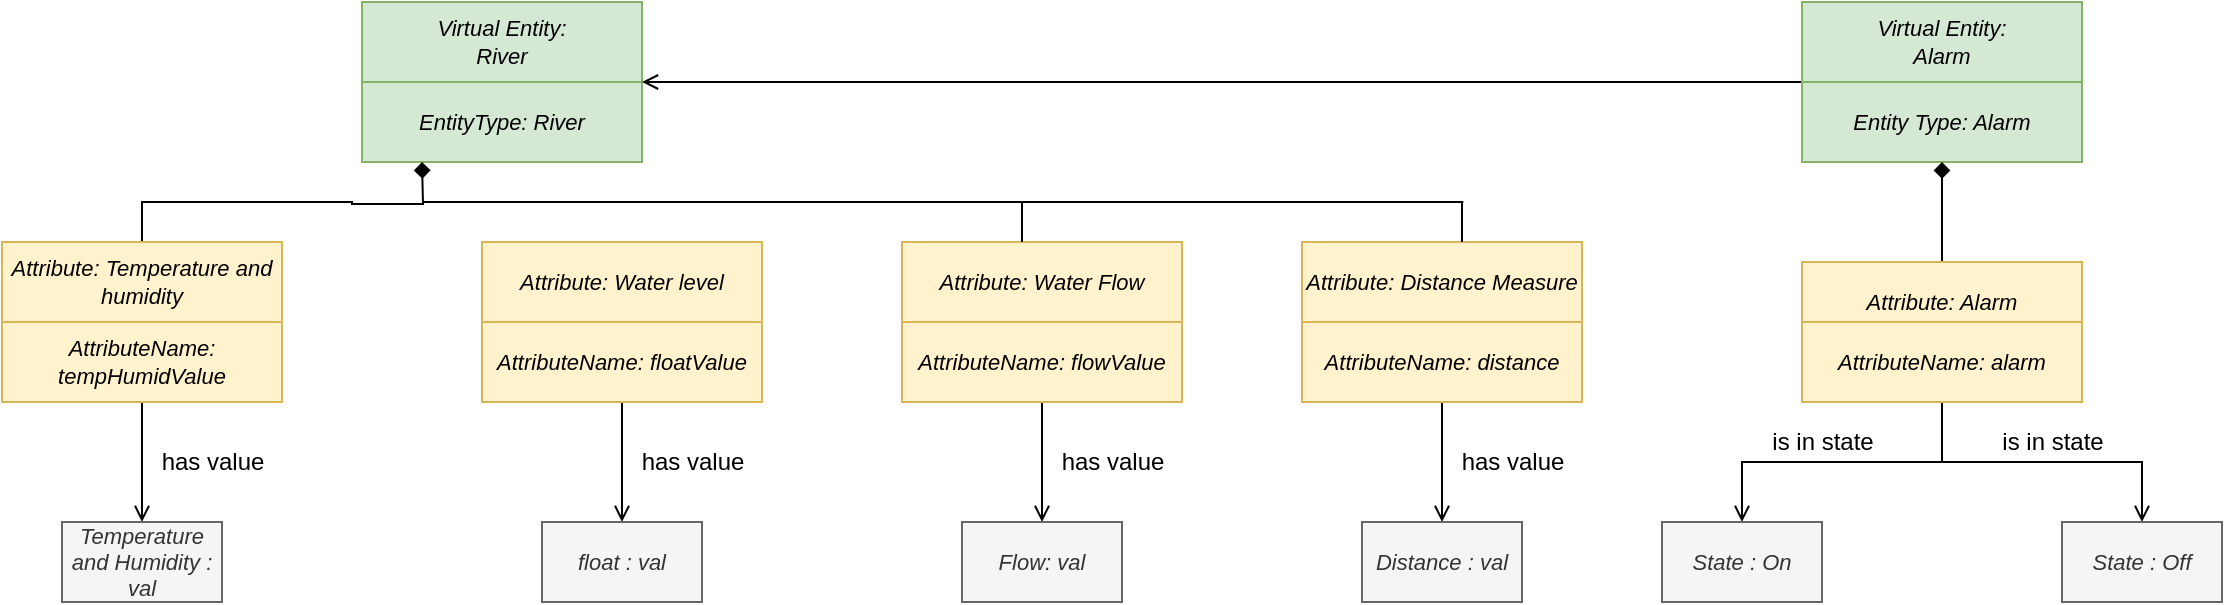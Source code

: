 <mxfile version="14.1.1" type="github">
  <diagram id="Xaw3y7m2BAXYYJtlHXCn" name="Page-1">
    <mxGraphModel dx="782" dy="346" grid="1" gridSize="10" guides="1" tooltips="1" connect="1" arrows="1" fold="1" page="1" pageScale="1" pageWidth="1169" pageHeight="827" math="0" shadow="0">
      <root>
        <mxCell id="0" />
        <mxCell id="1" parent="0" />
        <mxCell id="1ENP_768lPTiWEfWRTLd-1" value="Virtual Entity:&lt;br style=&quot;font-size: 11px&quot;&gt;River" style="rounded=0;whiteSpace=wrap;html=1;fontStyle=2;fillColor=#d5e8d4;strokeColor=#82b366;fontSize=11;" parent="1" vertex="1">
          <mxGeometry x="230" y="40" width="140" height="40" as="geometry" />
        </mxCell>
        <mxCell id="1ENP_768lPTiWEfWRTLd-2" value="EntityType: River" style="rounded=0;whiteSpace=wrap;html=1;fontStyle=2;fillColor=#d5e8d4;strokeColor=#82b366;fontSize=11;" parent="1" vertex="1">
          <mxGeometry x="230" y="80" width="140" height="40" as="geometry" />
        </mxCell>
        <mxCell id="1ENP_768lPTiWEfWRTLd-24" style="edgeStyle=orthogonalEdgeStyle;rounded=0;orthogonalLoop=1;jettySize=auto;html=1;exitX=0;exitY=1;exitDx=0;exitDy=0;entryX=1;entryY=1;entryDx=0;entryDy=0;endArrow=open;endFill=0;" parent="1" source="1ENP_768lPTiWEfWRTLd-3" target="1ENP_768lPTiWEfWRTLd-1" edge="1">
          <mxGeometry relative="1" as="geometry">
            <Array as="points">
              <mxPoint x="540" y="80" />
              <mxPoint x="540" y="80" />
            </Array>
          </mxGeometry>
        </mxCell>
        <mxCell id="1ENP_768lPTiWEfWRTLd-3" value="Virtual Entity:&lt;br style=&quot;font-size: 11px&quot;&gt;Alarm" style="rounded=0;whiteSpace=wrap;html=1;fontStyle=2;fillColor=#d5e8d4;strokeColor=#82b366;fontSize=11;" parent="1" vertex="1">
          <mxGeometry x="950" y="40" width="140" height="40" as="geometry" />
        </mxCell>
        <mxCell id="1ENP_768lPTiWEfWRTLd-4" value="Entity Type: Alarm" style="rounded=0;whiteSpace=wrap;html=1;fontStyle=2;fillColor=#d5e8d4;strokeColor=#82b366;fontSize=11;" parent="1" vertex="1">
          <mxGeometry x="950" y="80" width="140" height="40" as="geometry" />
        </mxCell>
        <mxCell id="1ENP_768lPTiWEfWRTLd-5" value="Attribute: Water Flow" style="rounded=0;whiteSpace=wrap;html=1;fontStyle=2;fillColor=#fff2cc;strokeColor=#d6b656;fontSize=11;" parent="1" vertex="1">
          <mxGeometry x="500" y="160" width="140" height="40" as="geometry" />
        </mxCell>
        <mxCell id="1ENP_768lPTiWEfWRTLd-35" style="edgeStyle=orthogonalEdgeStyle;rounded=0;orthogonalLoop=1;jettySize=auto;html=1;exitX=0.5;exitY=1;exitDx=0;exitDy=0;entryX=0.5;entryY=0;entryDx=0;entryDy=0;endArrow=open;endFill=0;" parent="1" source="1ENP_768lPTiWEfWRTLd-6" target="1ENP_768lPTiWEfWRTLd-21" edge="1">
          <mxGeometry relative="1" as="geometry" />
        </mxCell>
        <mxCell id="1ENP_768lPTiWEfWRTLd-6" value="AttributeName: flowValue" style="rounded=0;whiteSpace=wrap;html=1;fontStyle=2;fillColor=#fff2cc;strokeColor=#d6b656;fontSize=11;" parent="1" vertex="1">
          <mxGeometry x="500" y="200" width="140" height="40" as="geometry" />
        </mxCell>
        <mxCell id="1ENP_768lPTiWEfWRTLd-25" style="edgeStyle=orthogonalEdgeStyle;rounded=0;orthogonalLoop=1;jettySize=auto;html=1;exitX=0.5;exitY=0;exitDx=0;exitDy=0;entryX=0.5;entryY=1;entryDx=0;entryDy=0;endArrow=diamond;endFill=1;" parent="1" source="1ENP_768lPTiWEfWRTLd-7" edge="1">
          <mxGeometry relative="1" as="geometry">
            <mxPoint x="260" y="120" as="targetPoint" />
          </mxGeometry>
        </mxCell>
        <mxCell id="1ENP_768lPTiWEfWRTLd-7" value="Attribute: Temperature and humidity" style="rounded=0;whiteSpace=wrap;html=1;fontStyle=2;fillColor=#fff2cc;strokeColor=#d6b656;fontSize=11;" parent="1" vertex="1">
          <mxGeometry x="50" y="160" width="140" height="40" as="geometry" />
        </mxCell>
        <mxCell id="1ENP_768lPTiWEfWRTLd-29" style="edgeStyle=orthogonalEdgeStyle;rounded=0;orthogonalLoop=1;jettySize=auto;html=1;exitX=0.5;exitY=1;exitDx=0;exitDy=0;entryX=0.5;entryY=0;entryDx=0;entryDy=0;endArrow=open;endFill=0;" parent="1" source="1ENP_768lPTiWEfWRTLd-8" target="1ENP_768lPTiWEfWRTLd-15" edge="1">
          <mxGeometry relative="1" as="geometry" />
        </mxCell>
        <mxCell id="1ENP_768lPTiWEfWRTLd-8" value="AttributeName: tempHumidValue" style="rounded=0;whiteSpace=wrap;html=1;fontStyle=2;fillColor=#fff2cc;strokeColor=#d6b656;fontSize=11;" parent="1" vertex="1">
          <mxGeometry x="50" y="200" width="140" height="40" as="geometry" />
        </mxCell>
        <mxCell id="1ENP_768lPTiWEfWRTLd-9" value="Attribute: Water level" style="rounded=0;whiteSpace=wrap;html=1;fontStyle=2;fillColor=#fff2cc;strokeColor=#d6b656;fontSize=11;" parent="1" vertex="1">
          <mxGeometry x="290" y="160" width="140" height="40" as="geometry" />
        </mxCell>
        <mxCell id="1ENP_768lPTiWEfWRTLd-33" style="edgeStyle=orthogonalEdgeStyle;rounded=0;orthogonalLoop=1;jettySize=auto;html=1;exitX=0.5;exitY=1;exitDx=0;exitDy=0;entryX=0.5;entryY=0;entryDx=0;entryDy=0;endArrow=open;endFill=0;" parent="1" source="1ENP_768lPTiWEfWRTLd-10" target="1ENP_768lPTiWEfWRTLd-19" edge="1">
          <mxGeometry relative="1" as="geometry" />
        </mxCell>
        <mxCell id="1ENP_768lPTiWEfWRTLd-10" value="AttributeName: floatValue" style="rounded=0;whiteSpace=wrap;html=1;fontStyle=2;fillColor=#fff2cc;strokeColor=#d6b656;fontSize=11;" parent="1" vertex="1">
          <mxGeometry x="290" y="200" width="140" height="40" as="geometry" />
        </mxCell>
        <mxCell id="1ENP_768lPTiWEfWRTLd-28" style="edgeStyle=orthogonalEdgeStyle;rounded=0;orthogonalLoop=1;jettySize=auto;html=1;exitX=0.5;exitY=0;exitDx=0;exitDy=0;endArrow=diamond;endFill=1;entryX=0.5;entryY=1;entryDx=0;entryDy=0;" parent="1" source="1ENP_768lPTiWEfWRTLd-13" edge="1" target="1ENP_768lPTiWEfWRTLd-4">
          <mxGeometry relative="1" as="geometry">
            <mxPoint x="1020" y="120" as="targetPoint" />
          </mxGeometry>
        </mxCell>
        <mxCell id="1ENP_768lPTiWEfWRTLd-13" value="Attribute: Alarm" style="rounded=0;whiteSpace=wrap;html=1;fontStyle=2;fillColor=#fff2cc;strokeColor=#d6b656;fontSize=11;" parent="1" vertex="1">
          <mxGeometry x="950" y="170" width="140" height="40" as="geometry" />
        </mxCell>
        <mxCell id="1ENP_768lPTiWEfWRTLd-36" style="edgeStyle=orthogonalEdgeStyle;rounded=0;orthogonalLoop=1;jettySize=auto;html=1;exitX=0.5;exitY=1;exitDx=0;exitDy=0;entryX=0.5;entryY=0;entryDx=0;entryDy=0;endArrow=open;endFill=0;" parent="1" source="1ENP_768lPTiWEfWRTLd-14" target="1ENP_768lPTiWEfWRTLd-22" edge="1">
          <mxGeometry relative="1" as="geometry" />
        </mxCell>
        <mxCell id="1ENP_768lPTiWEfWRTLd-40" style="edgeStyle=orthogonalEdgeStyle;rounded=0;orthogonalLoop=1;jettySize=auto;html=1;exitX=0.5;exitY=1;exitDx=0;exitDy=0;entryX=0.5;entryY=0;entryDx=0;entryDy=0;endArrow=open;endFill=0;" parent="1" source="1ENP_768lPTiWEfWRTLd-14" target="1ENP_768lPTiWEfWRTLd-39" edge="1">
          <mxGeometry relative="1" as="geometry" />
        </mxCell>
        <mxCell id="1ENP_768lPTiWEfWRTLd-14" value="AttributeName: alarm" style="rounded=0;whiteSpace=wrap;html=1;fontStyle=2;fillColor=#fff2cc;strokeColor=#d6b656;fontSize=11;" parent="1" vertex="1">
          <mxGeometry x="950" y="200" width="140" height="40" as="geometry" />
        </mxCell>
        <mxCell id="1ENP_768lPTiWEfWRTLd-15" value="Temperature and Humidity : val" style="rounded=0;whiteSpace=wrap;html=1;fontStyle=2;fillColor=#f5f5f5;strokeColor=#666666;fontColor=#333333;fontSize=11;" parent="1" vertex="1">
          <mxGeometry x="80" y="300" width="80" height="40" as="geometry" />
        </mxCell>
        <mxCell id="1ENP_768lPTiWEfWRTLd-19" value="float : val" style="rounded=0;whiteSpace=wrap;html=1;fontStyle=2;fillColor=#f5f5f5;strokeColor=#666666;fontColor=#333333;fontSize=11;" parent="1" vertex="1">
          <mxGeometry x="320" y="300" width="80" height="40" as="geometry" />
        </mxCell>
        <mxCell id="1ENP_768lPTiWEfWRTLd-21" value="Flow: val" style="rounded=0;whiteSpace=wrap;html=1;fontStyle=2;fillColor=#f5f5f5;strokeColor=#666666;fontColor=#333333;fontSize=11;" parent="1" vertex="1">
          <mxGeometry x="530" y="300" width="80" height="40" as="geometry" />
        </mxCell>
        <mxCell id="1ENP_768lPTiWEfWRTLd-22" value="State : On" style="rounded=0;whiteSpace=wrap;html=1;fontStyle=2;fillColor=#f5f5f5;strokeColor=#666666;fontColor=#333333;fontSize=11;" parent="1" vertex="1">
          <mxGeometry x="880" y="300" width="80" height="40" as="geometry" />
        </mxCell>
        <mxCell id="1ENP_768lPTiWEfWRTLd-39" value="State : Off" style="rounded=0;whiteSpace=wrap;html=1;fontStyle=2;fillColor=#f5f5f5;strokeColor=#666666;fontColor=#333333;fontSize=11;" parent="1" vertex="1">
          <mxGeometry x="1080" y="300" width="80" height="40" as="geometry" />
        </mxCell>
        <mxCell id="EhtHmSMO45aY44amCw6f-3" value="Attribute: Distance Measure" style="rounded=0;whiteSpace=wrap;html=1;fontStyle=2;fillColor=#fff2cc;strokeColor=#d6b656;fontSize=11;" vertex="1" parent="1">
          <mxGeometry x="700" y="160" width="140" height="40" as="geometry" />
        </mxCell>
        <mxCell id="EhtHmSMO45aY44amCw6f-5" style="edgeStyle=orthogonalEdgeStyle;rounded=0;orthogonalLoop=1;jettySize=auto;html=1;exitX=0.5;exitY=1;exitDx=0;exitDy=0;entryX=0.5;entryY=0;entryDx=0;entryDy=0;endArrow=open;endFill=0;" edge="1" source="EhtHmSMO45aY44amCw6f-6" target="EhtHmSMO45aY44amCw6f-8" parent="1">
          <mxGeometry relative="1" as="geometry" />
        </mxCell>
        <mxCell id="EhtHmSMO45aY44amCw6f-6" value="AttributeName: distance" style="rounded=0;whiteSpace=wrap;html=1;fontStyle=2;fillColor=#fff2cc;strokeColor=#d6b656;fontSize=11;" vertex="1" parent="1">
          <mxGeometry x="700" y="200" width="140" height="40" as="geometry" />
        </mxCell>
        <mxCell id="EhtHmSMO45aY44amCw6f-8" value="Distance : val" style="rounded=0;whiteSpace=wrap;html=1;fontStyle=2;fillColor=#f5f5f5;strokeColor=#666666;fontColor=#333333;fontSize=11;" vertex="1" parent="1">
          <mxGeometry x="730" y="300" width="80" height="40" as="geometry" />
        </mxCell>
        <mxCell id="EhtHmSMO45aY44amCw6f-9" value="" style="endArrow=none;html=1;" edge="1" parent="1">
          <mxGeometry width="50" height="50" relative="1" as="geometry">
            <mxPoint x="260" y="140" as="sourcePoint" />
            <mxPoint x="780.667" y="140" as="targetPoint" />
          </mxGeometry>
        </mxCell>
        <mxCell id="EhtHmSMO45aY44amCw6f-10" value="" style="endArrow=none;html=1;" edge="1" parent="1">
          <mxGeometry width="50" height="50" relative="1" as="geometry">
            <mxPoint x="560" y="160" as="sourcePoint" />
            <mxPoint x="560" y="140" as="targetPoint" />
          </mxGeometry>
        </mxCell>
        <mxCell id="EhtHmSMO45aY44amCw6f-11" value="" style="endArrow=none;html=1;" edge="1" parent="1">
          <mxGeometry width="50" height="50" relative="1" as="geometry">
            <mxPoint x="780" y="160" as="sourcePoint" />
            <mxPoint x="780" y="140" as="targetPoint" />
          </mxGeometry>
        </mxCell>
        <mxCell id="EhtHmSMO45aY44amCw6f-22" value="has value" style="text;html=1;align=center;verticalAlign=middle;resizable=0;points=[];autosize=1;" vertex="1" parent="1">
          <mxGeometry x="120" y="260" width="70" height="20" as="geometry" />
        </mxCell>
        <mxCell id="EhtHmSMO45aY44amCw6f-23" value="has value" style="text;html=1;align=center;verticalAlign=middle;resizable=0;points=[];autosize=1;" vertex="1" parent="1">
          <mxGeometry x="360" y="260" width="70" height="20" as="geometry" />
        </mxCell>
        <mxCell id="EhtHmSMO45aY44amCw6f-24" value="has value" style="text;html=1;align=center;verticalAlign=middle;resizable=0;points=[];autosize=1;" vertex="1" parent="1">
          <mxGeometry x="570" y="260" width="70" height="20" as="geometry" />
        </mxCell>
        <mxCell id="EhtHmSMO45aY44amCw6f-25" value="has value" style="text;html=1;align=center;verticalAlign=middle;resizable=0;points=[];autosize=1;" vertex="1" parent="1">
          <mxGeometry x="770" y="260" width="70" height="20" as="geometry" />
        </mxCell>
        <mxCell id="EhtHmSMO45aY44amCw6f-26" value="is in state" style="text;html=1;align=center;verticalAlign=middle;resizable=0;points=[];autosize=1;" vertex="1" parent="1">
          <mxGeometry x="925" y="250" width="70" height="20" as="geometry" />
        </mxCell>
        <mxCell id="EhtHmSMO45aY44amCw6f-27" value="is in state" style="text;html=1;align=center;verticalAlign=middle;resizable=0;points=[];autosize=1;" vertex="1" parent="1">
          <mxGeometry x="1040" y="250" width="70" height="20" as="geometry" />
        </mxCell>
      </root>
    </mxGraphModel>
  </diagram>
</mxfile>
